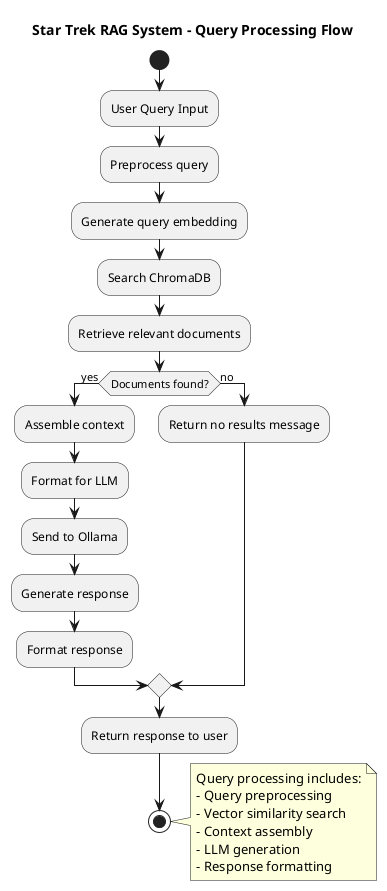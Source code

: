 @startuml
title Star Trek RAG System - Query Processing Flow

start

:User Query Input;

:Preprocess query;
:Generate query embedding;

:Search ChromaDB;
:Retrieve relevant documents;

if (Documents found?) then (yes)
    :Assemble context;
    :Format for LLM;
    :Send to Ollama;
    :Generate response;
    :Format response;
else (no)
    :Return no results message;
endif

:Return response to user;

stop

note right
Query processing includes:
- Query preprocessing
- Vector similarity search
- Context assembly
- LLM generation
- Response formatting
end note

@enduml 